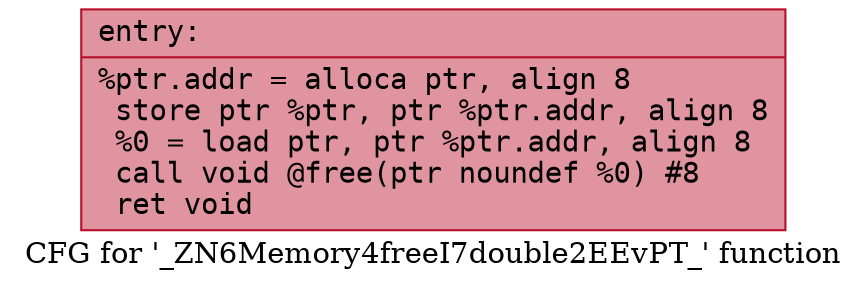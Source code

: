 digraph "CFG for '_ZN6Memory4freeI7double2EEvPT_' function" {
	label="CFG for '_ZN6Memory4freeI7double2EEvPT_' function";

	Node0x5561607c5c20 [shape=record,color="#b70d28ff", style=filled, fillcolor="#b70d2870" fontname="Courier",label="{entry:\l|  %ptr.addr = alloca ptr, align 8\l  store ptr %ptr, ptr %ptr.addr, align 8\l  %0 = load ptr, ptr %ptr.addr, align 8\l  call void @free(ptr noundef %0) #8\l  ret void\l}"];
}

